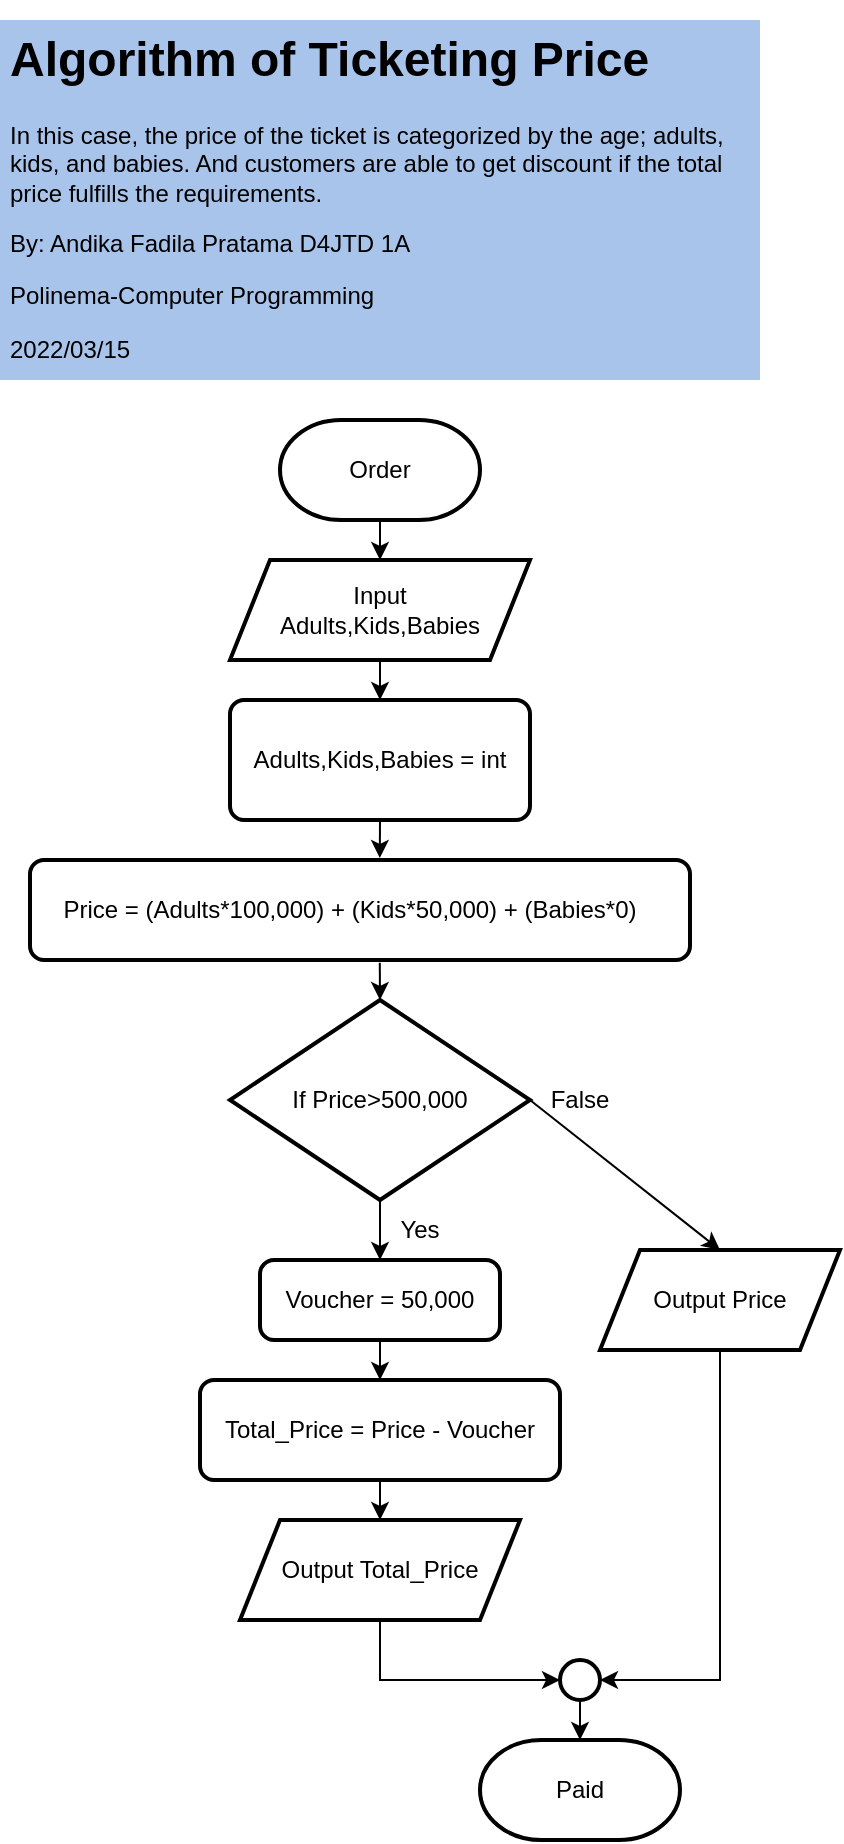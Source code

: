 <mxfile version="17.1.2" type="github">
  <diagram id="sXiF42dHpgz2zFb0Hg72" name="Page-1">
    <mxGraphModel dx="672" dy="423" grid="1" gridSize="10" guides="1" tooltips="1" connect="1" arrows="1" fold="1" page="1" pageScale="1" pageWidth="850" pageHeight="1100" math="0" shadow="0">
      <root>
        <mxCell id="0" />
        <mxCell id="1" parent="0" />
        <mxCell id="ZFkuWOROv_0TX7-tA4dF-1" value="&lt;h1&gt;Algorithm of Ticketing Price&lt;br&gt;&lt;/h1&gt;&lt;p&gt;In this case, the price of the ticket is categorized by the age; adults, kids, and babies. And customers are able to get discount if the total price fulfills the requirements.&lt;/p&gt;&lt;p style=&quot;line-height: 1.1&quot; align=&quot;left&quot;&gt;By: Andika Fadila Pratama D4JTD 1A&lt;/p&gt;&lt;p&gt;Polinema-Computer Programming&lt;/p&gt;&lt;p&gt;2022/03/15&lt;br&gt;&lt;/p&gt;" style="text;html=1;strokeColor=none;fillColor=#A9C4EB;spacing=5;spacingTop=-20;whiteSpace=wrap;overflow=hidden;rounded=0;" vertex="1" parent="1">
          <mxGeometry x="40" y="40" width="380" height="180" as="geometry" />
        </mxCell>
        <mxCell id="ZFkuWOROv_0TX7-tA4dF-2" value="" style="strokeWidth=2;html=1;shape=mxgraph.flowchart.terminator;whiteSpace=wrap;fillColor=none;" vertex="1" parent="1">
          <mxGeometry x="180" y="240" width="100" height="50" as="geometry" />
        </mxCell>
        <mxCell id="ZFkuWOROv_0TX7-tA4dF-3" value="Order" style="text;html=1;strokeColor=none;fillColor=none;align=center;verticalAlign=middle;whiteSpace=wrap;rounded=0;" vertex="1" parent="1">
          <mxGeometry x="200" y="250" width="60" height="30" as="geometry" />
        </mxCell>
        <mxCell id="ZFkuWOROv_0TX7-tA4dF-4" value="" style="shape=parallelogram;perimeter=parallelogramPerimeter;whiteSpace=wrap;html=1;fixedSize=1;fillColor=none;strokeWidth=2;" vertex="1" parent="1">
          <mxGeometry x="155" y="310" width="150" height="50" as="geometry" />
        </mxCell>
        <mxCell id="ZFkuWOROv_0TX7-tA4dF-5" value="" style="endArrow=classic;html=1;rounded=0;exitX=0.5;exitY=1;exitDx=0;exitDy=0;exitPerimeter=0;entryX=0.5;entryY=0;entryDx=0;entryDy=0;" edge="1" parent="1" source="ZFkuWOROv_0TX7-tA4dF-2" target="ZFkuWOROv_0TX7-tA4dF-4">
          <mxGeometry width="50" height="50" relative="1" as="geometry">
            <mxPoint x="430" y="260" as="sourcePoint" />
            <mxPoint x="480" y="210" as="targetPoint" />
          </mxGeometry>
        </mxCell>
        <mxCell id="ZFkuWOROv_0TX7-tA4dF-6" value="Input Adults,Kids,Babies" style="text;html=1;strokeColor=none;fillColor=none;align=center;verticalAlign=middle;whiteSpace=wrap;rounded=0;" vertex="1" parent="1">
          <mxGeometry x="175" y="320" width="110" height="30" as="geometry" />
        </mxCell>
        <mxCell id="ZFkuWOROv_0TX7-tA4dF-7" value="" style="rounded=1;whiteSpace=wrap;html=1;absoluteArcSize=1;arcSize=14;strokeWidth=2;fillColor=none;" vertex="1" parent="1">
          <mxGeometry x="155" y="380" width="150" height="60" as="geometry" />
        </mxCell>
        <mxCell id="ZFkuWOROv_0TX7-tA4dF-8" value="Adults,Kids,Babies = int" style="text;html=1;strokeColor=none;fillColor=none;align=center;verticalAlign=middle;whiteSpace=wrap;rounded=0;" vertex="1" parent="1">
          <mxGeometry x="160" y="395" width="140" height="30" as="geometry" />
        </mxCell>
        <mxCell id="ZFkuWOROv_0TX7-tA4dF-9" value="" style="endArrow=classic;html=1;rounded=0;exitX=0.5;exitY=1;exitDx=0;exitDy=0;entryX=0.5;entryY=0;entryDx=0;entryDy=0;" edge="1" parent="1" source="ZFkuWOROv_0TX7-tA4dF-4" target="ZFkuWOROv_0TX7-tA4dF-7">
          <mxGeometry width="50" height="50" relative="1" as="geometry">
            <mxPoint x="430" y="320" as="sourcePoint" />
            <mxPoint x="480" y="270" as="targetPoint" />
          </mxGeometry>
        </mxCell>
        <mxCell id="ZFkuWOROv_0TX7-tA4dF-10" value="" style="rounded=1;whiteSpace=wrap;html=1;absoluteArcSize=1;arcSize=14;strokeWidth=2;fillColor=none;" vertex="1" parent="1">
          <mxGeometry x="55" y="460" width="330" height="50" as="geometry" />
        </mxCell>
        <mxCell id="ZFkuWOROv_0TX7-tA4dF-11" value="Price = (Adults*100,000) + (Kids*50,000) + (Babies*0)" style="text;html=1;strokeColor=none;fillColor=none;align=center;verticalAlign=middle;whiteSpace=wrap;rounded=0;" vertex="1" parent="1">
          <mxGeometry x="50" y="470" width="330" height="30" as="geometry" />
        </mxCell>
        <mxCell id="ZFkuWOROv_0TX7-tA4dF-12" value="" style="endArrow=classic;html=1;rounded=0;exitX=0.5;exitY=1;exitDx=0;exitDy=0;entryX=0.53;entryY=-0.02;entryDx=0;entryDy=0;entryPerimeter=0;" edge="1" parent="1" source="ZFkuWOROv_0TX7-tA4dF-7" target="ZFkuWOROv_0TX7-tA4dF-10">
          <mxGeometry width="50" height="50" relative="1" as="geometry">
            <mxPoint x="320" y="380" as="sourcePoint" />
            <mxPoint x="350" y="430" as="targetPoint" />
          </mxGeometry>
        </mxCell>
        <mxCell id="ZFkuWOROv_0TX7-tA4dF-13" value="" style="strokeWidth=2;html=1;shape=mxgraph.flowchart.decision;whiteSpace=wrap;fillColor=none;" vertex="1" parent="1">
          <mxGeometry x="155" y="530" width="150" height="100" as="geometry" />
        </mxCell>
        <mxCell id="ZFkuWOROv_0TX7-tA4dF-14" value="If Price&amp;gt;500,000" style="text;html=1;strokeColor=none;fillColor=none;align=center;verticalAlign=middle;whiteSpace=wrap;rounded=0;" vertex="1" parent="1">
          <mxGeometry x="175" y="565" width="110" height="30" as="geometry" />
        </mxCell>
        <mxCell id="ZFkuWOROv_0TX7-tA4dF-15" value="" style="endArrow=classic;html=1;rounded=0;entryX=0.5;entryY=0;entryDx=0;entryDy=0;entryPerimeter=0;exitX=0.53;exitY=1.027;exitDx=0;exitDy=0;exitPerimeter=0;" edge="1" parent="1" source="ZFkuWOROv_0TX7-tA4dF-10" target="ZFkuWOROv_0TX7-tA4dF-13">
          <mxGeometry width="50" height="50" relative="1" as="geometry">
            <mxPoint x="210" y="520" as="sourcePoint" />
            <mxPoint x="260" y="520" as="targetPoint" />
          </mxGeometry>
        </mxCell>
        <mxCell id="ZFkuWOROv_0TX7-tA4dF-17" value="" style="endArrow=classic;html=1;rounded=0;exitX=0.5;exitY=1;exitDx=0;exitDy=0;exitPerimeter=0;entryX=0.5;entryY=0;entryDx=0;entryDy=0;" edge="1" parent="1" source="ZFkuWOROv_0TX7-tA4dF-13" target="ZFkuWOROv_0TX7-tA4dF-21">
          <mxGeometry width="50" height="50" relative="1" as="geometry">
            <mxPoint x="210" y="580" as="sourcePoint" />
            <mxPoint x="260" y="530" as="targetPoint" />
          </mxGeometry>
        </mxCell>
        <mxCell id="ZFkuWOROv_0TX7-tA4dF-18" value="Yes" style="text;html=1;strokeColor=none;fillColor=none;align=center;verticalAlign=middle;whiteSpace=wrap;rounded=0;" vertex="1" parent="1">
          <mxGeometry x="230" y="630" width="40" height="30" as="geometry" />
        </mxCell>
        <mxCell id="ZFkuWOROv_0TX7-tA4dF-19" value="" style="rounded=1;whiteSpace=wrap;html=1;absoluteArcSize=1;arcSize=14;strokeWidth=2;fillColor=none;" vertex="1" parent="1">
          <mxGeometry x="140" y="720" width="180" height="50" as="geometry" />
        </mxCell>
        <mxCell id="ZFkuWOROv_0TX7-tA4dF-20" value="Total_Price = Price - Voucher" style="text;html=1;strokeColor=none;fillColor=none;align=center;verticalAlign=middle;whiteSpace=wrap;rounded=0;" vertex="1" parent="1">
          <mxGeometry x="150" y="730" width="160" height="30" as="geometry" />
        </mxCell>
        <mxCell id="ZFkuWOROv_0TX7-tA4dF-21" value="" style="rounded=1;whiteSpace=wrap;html=1;absoluteArcSize=1;arcSize=14;strokeWidth=2;fillColor=none;" vertex="1" parent="1">
          <mxGeometry x="170" y="660" width="120" height="40" as="geometry" />
        </mxCell>
        <mxCell id="ZFkuWOROv_0TX7-tA4dF-22" value="Voucher = 50,000" style="text;html=1;strokeColor=none;fillColor=none;align=center;verticalAlign=middle;whiteSpace=wrap;rounded=0;" vertex="1" parent="1">
          <mxGeometry x="180" y="665" width="100" height="30" as="geometry" />
        </mxCell>
        <mxCell id="ZFkuWOROv_0TX7-tA4dF-23" value="" style="endArrow=classic;html=1;rounded=0;exitX=0.5;exitY=1;exitDx=0;exitDy=0;entryX=0.5;entryY=0;entryDx=0;entryDy=0;" edge="1" parent="1" source="ZFkuWOROv_0TX7-tA4dF-21" target="ZFkuWOROv_0TX7-tA4dF-19">
          <mxGeometry width="50" height="50" relative="1" as="geometry">
            <mxPoint x="310" y="730" as="sourcePoint" />
            <mxPoint x="360" y="680" as="targetPoint" />
          </mxGeometry>
        </mxCell>
        <mxCell id="ZFkuWOROv_0TX7-tA4dF-24" value="" style="shape=parallelogram;perimeter=parallelogramPerimeter;whiteSpace=wrap;html=1;fixedSize=1;strokeWidth=2;fillColor=none;" vertex="1" parent="1">
          <mxGeometry x="160" y="790" width="140" height="50" as="geometry" />
        </mxCell>
        <mxCell id="ZFkuWOROv_0TX7-tA4dF-25" value="Output Total_Price" style="text;html=1;strokeColor=none;fillColor=none;align=center;verticalAlign=middle;whiteSpace=wrap;rounded=0;" vertex="1" parent="1">
          <mxGeometry x="175" y="800" width="110" height="30" as="geometry" />
        </mxCell>
        <mxCell id="ZFkuWOROv_0TX7-tA4dF-26" value="" style="endArrow=classic;html=1;rounded=0;exitX=0.5;exitY=1;exitDx=0;exitDy=0;entryX=0.5;entryY=0;entryDx=0;entryDy=0;" edge="1" parent="1" source="ZFkuWOROv_0TX7-tA4dF-19" target="ZFkuWOROv_0TX7-tA4dF-24">
          <mxGeometry width="50" height="50" relative="1" as="geometry">
            <mxPoint x="310" y="810" as="sourcePoint" />
            <mxPoint x="360" y="760" as="targetPoint" />
          </mxGeometry>
        </mxCell>
        <mxCell id="ZFkuWOROv_0TX7-tA4dF-27" value="" style="endArrow=classic;html=1;rounded=0;exitX=1;exitY=0.5;exitDx=0;exitDy=0;exitPerimeter=0;entryX=0.5;entryY=0;entryDx=0;entryDy=0;" edge="1" parent="1" source="ZFkuWOROv_0TX7-tA4dF-13" target="ZFkuWOROv_0TX7-tA4dF-29">
          <mxGeometry width="50" height="50" relative="1" as="geometry">
            <mxPoint x="310" y="730" as="sourcePoint" />
            <mxPoint x="330" y="640" as="targetPoint" />
          </mxGeometry>
        </mxCell>
        <mxCell id="ZFkuWOROv_0TX7-tA4dF-28" value="False" style="text;html=1;strokeColor=none;fillColor=none;align=center;verticalAlign=middle;whiteSpace=wrap;rounded=0;" vertex="1" parent="1">
          <mxGeometry x="310" y="565" width="40" height="30" as="geometry" />
        </mxCell>
        <mxCell id="ZFkuWOROv_0TX7-tA4dF-29" value="" style="shape=parallelogram;perimeter=parallelogramPerimeter;whiteSpace=wrap;html=1;fixedSize=1;strokeWidth=2;fillColor=none;" vertex="1" parent="1">
          <mxGeometry x="340" y="655" width="120" height="50" as="geometry" />
        </mxCell>
        <mxCell id="ZFkuWOROv_0TX7-tA4dF-30" value="Output Price" style="text;html=1;strokeColor=none;fillColor=none;align=center;verticalAlign=middle;whiteSpace=wrap;rounded=0;" vertex="1" parent="1">
          <mxGeometry x="365" y="665" width="70" height="30" as="geometry" />
        </mxCell>
        <mxCell id="ZFkuWOROv_0TX7-tA4dF-31" value="" style="ellipse;whiteSpace=wrap;html=1;aspect=fixed;strokeWidth=2;fillColor=none;" vertex="1" parent="1">
          <mxGeometry x="320" y="860" width="20" height="20" as="geometry" />
        </mxCell>
        <mxCell id="ZFkuWOROv_0TX7-tA4dF-32" value="" style="endArrow=classic;html=1;rounded=0;exitX=0.5;exitY=1;exitDx=0;exitDy=0;entryX=0;entryY=0.5;entryDx=0;entryDy=0;" edge="1" parent="1" source="ZFkuWOROv_0TX7-tA4dF-24" target="ZFkuWOROv_0TX7-tA4dF-31">
          <mxGeometry width="50" height="50" relative="1" as="geometry">
            <mxPoint x="310" y="730" as="sourcePoint" />
            <mxPoint x="360" y="680" as="targetPoint" />
            <Array as="points">
              <mxPoint x="230" y="870" />
            </Array>
          </mxGeometry>
        </mxCell>
        <mxCell id="ZFkuWOROv_0TX7-tA4dF-33" value="" style="endArrow=classic;html=1;rounded=0;exitX=0.5;exitY=1;exitDx=0;exitDy=0;entryX=1;entryY=0.5;entryDx=0;entryDy=0;" edge="1" parent="1" source="ZFkuWOROv_0TX7-tA4dF-29" target="ZFkuWOROv_0TX7-tA4dF-31">
          <mxGeometry width="50" height="50" relative="1" as="geometry">
            <mxPoint x="310" y="730" as="sourcePoint" />
            <mxPoint x="360" y="680" as="targetPoint" />
            <Array as="points">
              <mxPoint x="400" y="870" />
            </Array>
          </mxGeometry>
        </mxCell>
        <mxCell id="ZFkuWOROv_0TX7-tA4dF-34" value="" style="endArrow=classic;html=1;rounded=0;exitX=0.5;exitY=1;exitDx=0;exitDy=0;entryX=0.5;entryY=0;entryDx=0;entryDy=0;entryPerimeter=0;" edge="1" parent="1" source="ZFkuWOROv_0TX7-tA4dF-31" target="ZFkuWOROv_0TX7-tA4dF-35">
          <mxGeometry width="50" height="50" relative="1" as="geometry">
            <mxPoint x="310" y="810" as="sourcePoint" />
            <mxPoint x="360" y="760" as="targetPoint" />
          </mxGeometry>
        </mxCell>
        <mxCell id="ZFkuWOROv_0TX7-tA4dF-35" value="" style="strokeWidth=2;html=1;shape=mxgraph.flowchart.terminator;whiteSpace=wrap;fillColor=none;" vertex="1" parent="1">
          <mxGeometry x="280" y="900" width="100" height="50" as="geometry" />
        </mxCell>
        <mxCell id="ZFkuWOROv_0TX7-tA4dF-36" value="Paid" style="text;html=1;strokeColor=none;fillColor=none;align=center;verticalAlign=middle;whiteSpace=wrap;rounded=0;" vertex="1" parent="1">
          <mxGeometry x="300" y="910" width="60" height="30" as="geometry" />
        </mxCell>
      </root>
    </mxGraphModel>
  </diagram>
</mxfile>
